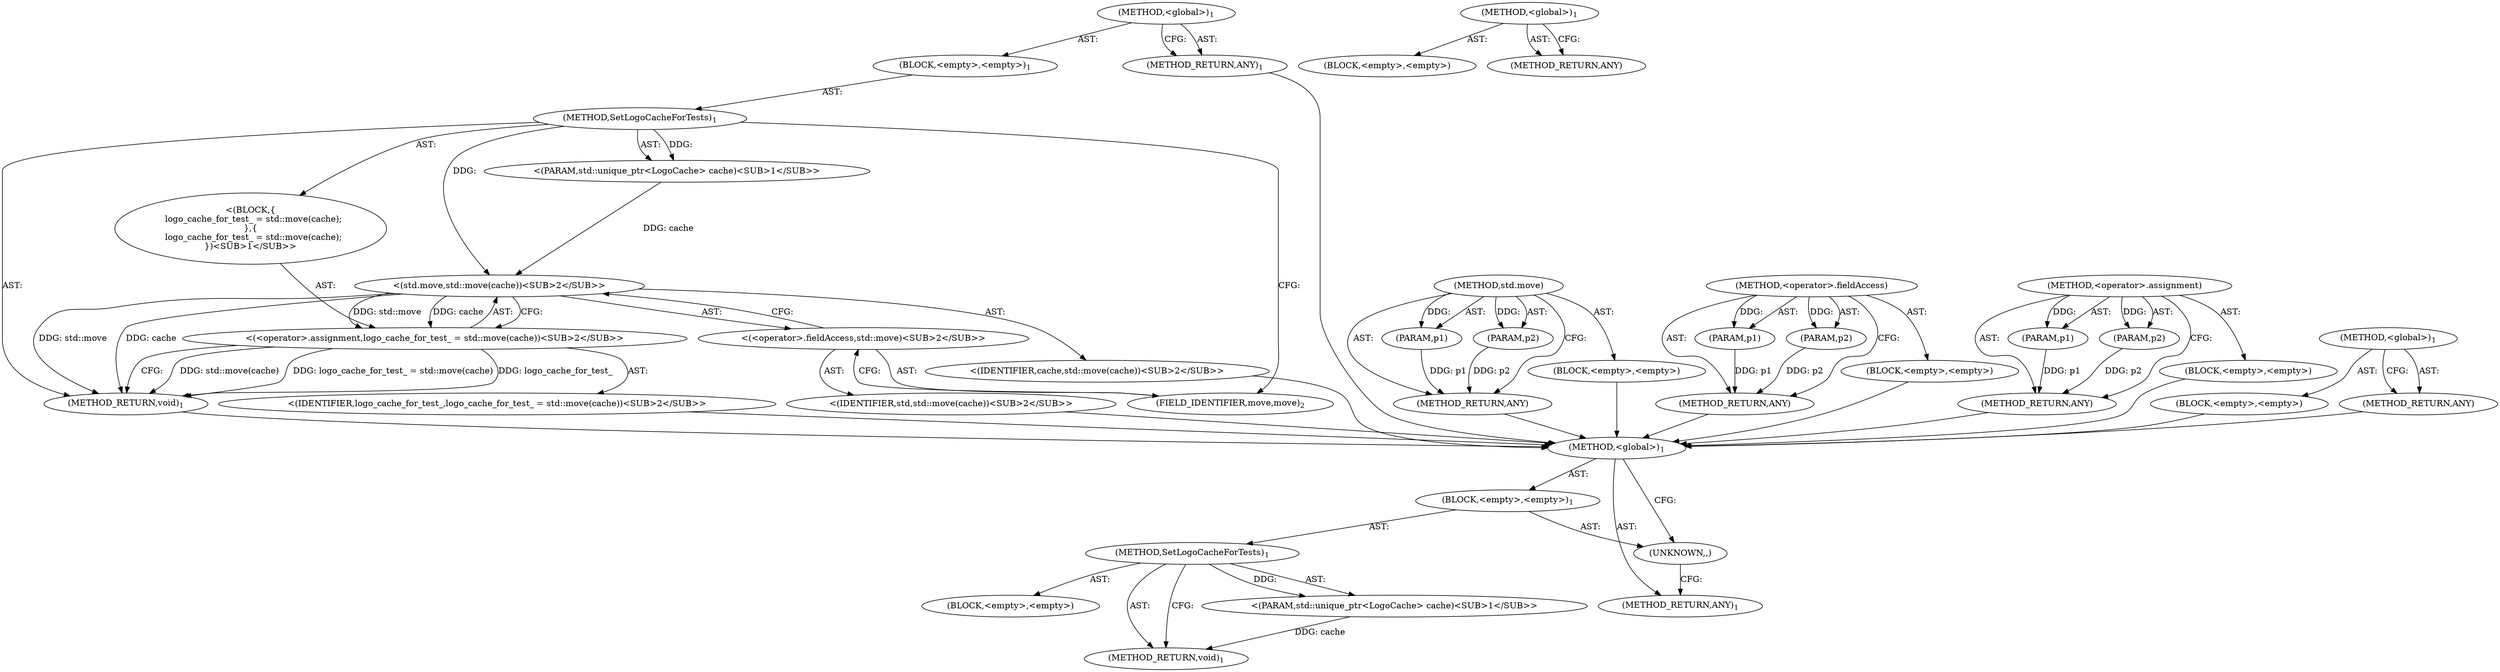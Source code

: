 digraph "&lt;global&gt;" {
vulnerable_6 [label=<(METHOD,&lt;global&gt;)<SUB>1</SUB>>];
vulnerable_7 [label=<(BLOCK,&lt;empty&gt;,&lt;empty&gt;)<SUB>1</SUB>>];
vulnerable_8 [label=<(METHOD,SetLogoCacheForTests)<SUB>1</SUB>>];
vulnerable_9 [label="<(PARAM,std::unique_ptr&lt;LogoCache&gt; cache)<SUB>1</SUB>>"];
vulnerable_10 [label="<(BLOCK,{
  logo_cache_for_test_ = std::move(cache);
},{
  logo_cache_for_test_ = std::move(cache);
})<SUB>1</SUB>>"];
vulnerable_11 [label="<(&lt;operator&gt;.assignment,logo_cache_for_test_ = std::move(cache))<SUB>2</SUB>>"];
vulnerable_12 [label="<(IDENTIFIER,logo_cache_for_test_,logo_cache_for_test_ = std::move(cache))<SUB>2</SUB>>"];
vulnerable_13 [label="<(std.move,std::move(cache))<SUB>2</SUB>>"];
vulnerable_14 [label="<(&lt;operator&gt;.fieldAccess,std::move)<SUB>2</SUB>>"];
vulnerable_15 [label="<(IDENTIFIER,std,std::move(cache))<SUB>2</SUB>>"];
vulnerable_16 [label=<(FIELD_IDENTIFIER,move,move)<SUB>2</SUB>>];
vulnerable_17 [label="<(IDENTIFIER,cache,std::move(cache))<SUB>2</SUB>>"];
vulnerable_18 [label=<(METHOD_RETURN,void)<SUB>1</SUB>>];
vulnerable_20 [label=<(METHOD_RETURN,ANY)<SUB>1</SUB>>];
vulnerable_40 [label=<(METHOD,std.move)>];
vulnerable_41 [label=<(PARAM,p1)>];
vulnerable_42 [label=<(PARAM,p2)>];
vulnerable_43 [label=<(BLOCK,&lt;empty&gt;,&lt;empty&gt;)>];
vulnerable_44 [label=<(METHOD_RETURN,ANY)>];
vulnerable_45 [label=<(METHOD,&lt;operator&gt;.fieldAccess)>];
vulnerable_46 [label=<(PARAM,p1)>];
vulnerable_47 [label=<(PARAM,p2)>];
vulnerable_48 [label=<(BLOCK,&lt;empty&gt;,&lt;empty&gt;)>];
vulnerable_49 [label=<(METHOD_RETURN,ANY)>];
vulnerable_35 [label=<(METHOD,&lt;operator&gt;.assignment)>];
vulnerable_36 [label=<(PARAM,p1)>];
vulnerable_37 [label=<(PARAM,p2)>];
vulnerable_38 [label=<(BLOCK,&lt;empty&gt;,&lt;empty&gt;)>];
vulnerable_39 [label=<(METHOD_RETURN,ANY)>];
vulnerable_29 [label=<(METHOD,&lt;global&gt;)<SUB>1</SUB>>];
vulnerable_30 [label=<(BLOCK,&lt;empty&gt;,&lt;empty&gt;)>];
vulnerable_31 [label=<(METHOD_RETURN,ANY)>];
fixed_6 [label=<(METHOD,&lt;global&gt;)<SUB>1</SUB>>];
fixed_7 [label=<(BLOCK,&lt;empty&gt;,&lt;empty&gt;)<SUB>1</SUB>>];
fixed_8 [label=<(METHOD,SetLogoCacheForTests)<SUB>1</SUB>>];
fixed_9 [label="<(PARAM,std::unique_ptr&lt;LogoCache&gt; cache)<SUB>1</SUB>>"];
fixed_10 [label=<(BLOCK,&lt;empty&gt;,&lt;empty&gt;)>];
fixed_11 [label=<(METHOD_RETURN,void)<SUB>1</SUB>>];
fixed_13 [label=<(UNKNOWN,,)>];
fixed_14 [label=<(METHOD_RETURN,ANY)<SUB>1</SUB>>];
fixed_23 [label=<(METHOD,&lt;global&gt;)<SUB>1</SUB>>];
fixed_24 [label=<(BLOCK,&lt;empty&gt;,&lt;empty&gt;)>];
fixed_25 [label=<(METHOD_RETURN,ANY)>];
vulnerable_6 -> vulnerable_7  [key=0, label="AST: "];
vulnerable_6 -> vulnerable_20  [key=0, label="AST: "];
vulnerable_6 -> vulnerable_20  [key=1, label="CFG: "];
vulnerable_7 -> vulnerable_8  [key=0, label="AST: "];
vulnerable_8 -> vulnerable_9  [key=0, label="AST: "];
vulnerable_8 -> vulnerable_9  [key=1, label="DDG: "];
vulnerable_8 -> vulnerable_10  [key=0, label="AST: "];
vulnerable_8 -> vulnerable_18  [key=0, label="AST: "];
vulnerable_8 -> vulnerable_16  [key=0, label="CFG: "];
vulnerable_8 -> vulnerable_13  [key=0, label="DDG: "];
vulnerable_9 -> vulnerable_13  [key=0, label="DDG: cache"];
vulnerable_10 -> vulnerable_11  [key=0, label="AST: "];
vulnerable_11 -> vulnerable_12  [key=0, label="AST: "];
vulnerable_11 -> vulnerable_13  [key=0, label="AST: "];
vulnerable_11 -> vulnerable_18  [key=0, label="CFG: "];
vulnerable_11 -> vulnerable_18  [key=1, label="DDG: std::move(cache)"];
vulnerable_11 -> vulnerable_18  [key=2, label="DDG: logo_cache_for_test_ = std::move(cache)"];
vulnerable_11 -> vulnerable_18  [key=3, label="DDG: logo_cache_for_test_"];
vulnerable_12 -> fixed_6  [key=0];
vulnerable_13 -> vulnerable_14  [key=0, label="AST: "];
vulnerable_13 -> vulnerable_17  [key=0, label="AST: "];
vulnerable_13 -> vulnerable_11  [key=0, label="CFG: "];
vulnerable_13 -> vulnerable_11  [key=1, label="DDG: std::move"];
vulnerable_13 -> vulnerable_11  [key=2, label="DDG: cache"];
vulnerable_13 -> vulnerable_18  [key=0, label="DDG: std::move"];
vulnerable_13 -> vulnerable_18  [key=1, label="DDG: cache"];
vulnerable_14 -> vulnerable_15  [key=0, label="AST: "];
vulnerable_14 -> vulnerable_16  [key=0, label="AST: "];
vulnerable_14 -> vulnerable_13  [key=0, label="CFG: "];
vulnerable_15 -> fixed_6  [key=0];
vulnerable_16 -> vulnerable_14  [key=0, label="CFG: "];
vulnerable_17 -> fixed_6  [key=0];
vulnerable_18 -> fixed_6  [key=0];
vulnerable_20 -> fixed_6  [key=0];
vulnerable_40 -> vulnerable_41  [key=0, label="AST: "];
vulnerable_40 -> vulnerable_41  [key=1, label="DDG: "];
vulnerable_40 -> vulnerable_43  [key=0, label="AST: "];
vulnerable_40 -> vulnerable_42  [key=0, label="AST: "];
vulnerable_40 -> vulnerable_42  [key=1, label="DDG: "];
vulnerable_40 -> vulnerable_44  [key=0, label="AST: "];
vulnerable_40 -> vulnerable_44  [key=1, label="CFG: "];
vulnerable_41 -> vulnerable_44  [key=0, label="DDG: p1"];
vulnerable_42 -> vulnerable_44  [key=0, label="DDG: p2"];
vulnerable_43 -> fixed_6  [key=0];
vulnerable_44 -> fixed_6  [key=0];
vulnerable_45 -> vulnerable_46  [key=0, label="AST: "];
vulnerable_45 -> vulnerable_46  [key=1, label="DDG: "];
vulnerable_45 -> vulnerable_48  [key=0, label="AST: "];
vulnerable_45 -> vulnerable_47  [key=0, label="AST: "];
vulnerable_45 -> vulnerable_47  [key=1, label="DDG: "];
vulnerable_45 -> vulnerable_49  [key=0, label="AST: "];
vulnerable_45 -> vulnerable_49  [key=1, label="CFG: "];
vulnerable_46 -> vulnerable_49  [key=0, label="DDG: p1"];
vulnerable_47 -> vulnerable_49  [key=0, label="DDG: p2"];
vulnerable_48 -> fixed_6  [key=0];
vulnerable_49 -> fixed_6  [key=0];
vulnerable_35 -> vulnerable_36  [key=0, label="AST: "];
vulnerable_35 -> vulnerable_36  [key=1, label="DDG: "];
vulnerable_35 -> vulnerable_38  [key=0, label="AST: "];
vulnerable_35 -> vulnerable_37  [key=0, label="AST: "];
vulnerable_35 -> vulnerable_37  [key=1, label="DDG: "];
vulnerable_35 -> vulnerable_39  [key=0, label="AST: "];
vulnerable_35 -> vulnerable_39  [key=1, label="CFG: "];
vulnerable_36 -> vulnerable_39  [key=0, label="DDG: p1"];
vulnerable_37 -> vulnerable_39  [key=0, label="DDG: p2"];
vulnerable_38 -> fixed_6  [key=0];
vulnerable_39 -> fixed_6  [key=0];
vulnerable_29 -> vulnerable_30  [key=0, label="AST: "];
vulnerable_29 -> vulnerable_31  [key=0, label="AST: "];
vulnerable_29 -> vulnerable_31  [key=1, label="CFG: "];
vulnerable_30 -> fixed_6  [key=0];
vulnerable_31 -> fixed_6  [key=0];
fixed_6 -> fixed_7  [key=0, label="AST: "];
fixed_6 -> fixed_14  [key=0, label="AST: "];
fixed_6 -> fixed_13  [key=0, label="CFG: "];
fixed_7 -> fixed_8  [key=0, label="AST: "];
fixed_7 -> fixed_13  [key=0, label="AST: "];
fixed_8 -> fixed_9  [key=0, label="AST: "];
fixed_8 -> fixed_9  [key=1, label="DDG: "];
fixed_8 -> fixed_10  [key=0, label="AST: "];
fixed_8 -> fixed_11  [key=0, label="AST: "];
fixed_8 -> fixed_11  [key=1, label="CFG: "];
fixed_9 -> fixed_11  [key=0, label="DDG: cache"];
fixed_13 -> fixed_14  [key=0, label="CFG: "];
fixed_23 -> fixed_24  [key=0, label="AST: "];
fixed_23 -> fixed_25  [key=0, label="AST: "];
fixed_23 -> fixed_25  [key=1, label="CFG: "];
}
